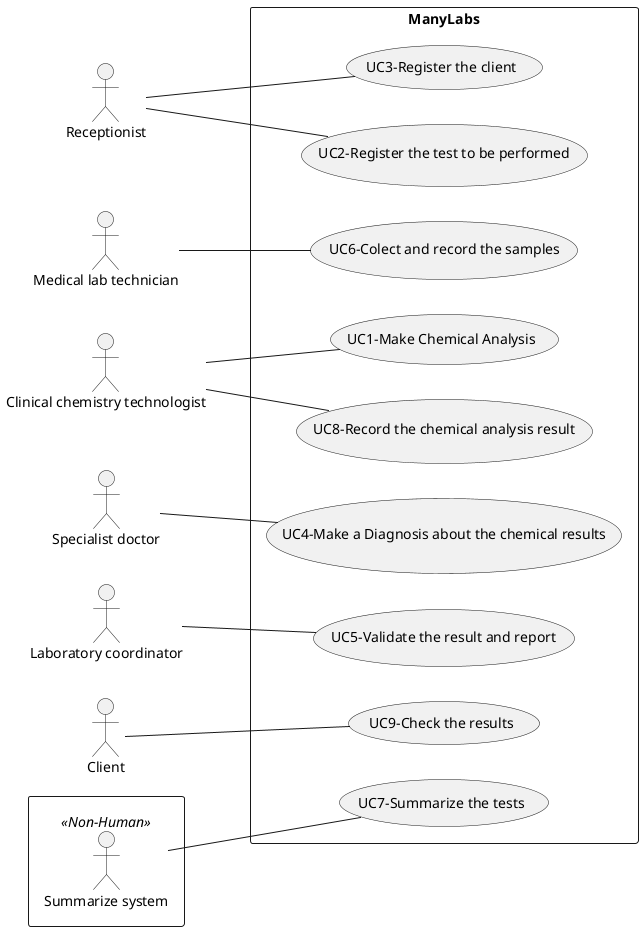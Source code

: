 @startuml
left to right direction
skinparam linetype polyline
actor Receptionist as r
actor "Medical lab technician" as mlt
actor "Clinical chemistry technologist" as cct
actor "Specialist doctor" as sd
actor "Laboratory coordinator" as lc
actor Client as cc
Rectangle {
actor "Summarize system" as ss << Non-Human >>
}

Rectangle ManyLabs{
usecase "UC1-Make Chemical Analysis" as UC1
usecase "UC2-Register the test to be performed" as UC2
usecase "UC3-Register the client" as UC3
usecase "UC4-Make a Diagnosis about the chemical results" as UC4
usecase "UC5-Validate the result and report" as UC5
usecase "UC6-Colect and record the samples" as UC6
usecase "UC7-Summarize the tests" as UC7
usecase "UC8-Record the chemical analysis result" as UC8
usecase "UC9-Check the results" as UC9

}

r--UC2
cct--UC1
r--UC3
sd--UC4
lc--UC5
mlt--UC6
ss--UC7
cct--UC8
cc--UC9
@enduml